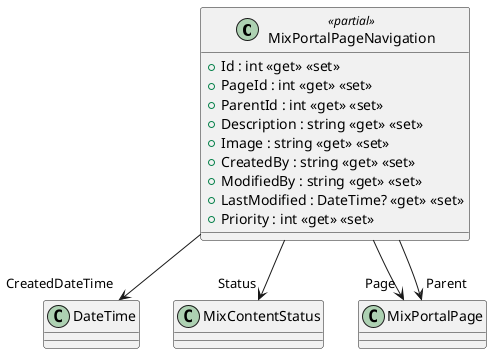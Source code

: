 @startuml
class MixPortalPageNavigation <<partial>> {
    + Id : int <<get>> <<set>>
    + PageId : int <<get>> <<set>>
    + ParentId : int <<get>> <<set>>
    + Description : string <<get>> <<set>>
    + Image : string <<get>> <<set>>
    + CreatedBy : string <<get>> <<set>>
    + ModifiedBy : string <<get>> <<set>>
    + LastModified : DateTime? <<get>> <<set>>
    + Priority : int <<get>> <<set>>
}
MixPortalPageNavigation --> "CreatedDateTime" DateTime
MixPortalPageNavigation --> "Status" MixContentStatus
MixPortalPageNavigation --> "Page" MixPortalPage
MixPortalPageNavigation --> "Parent" MixPortalPage
@enduml
